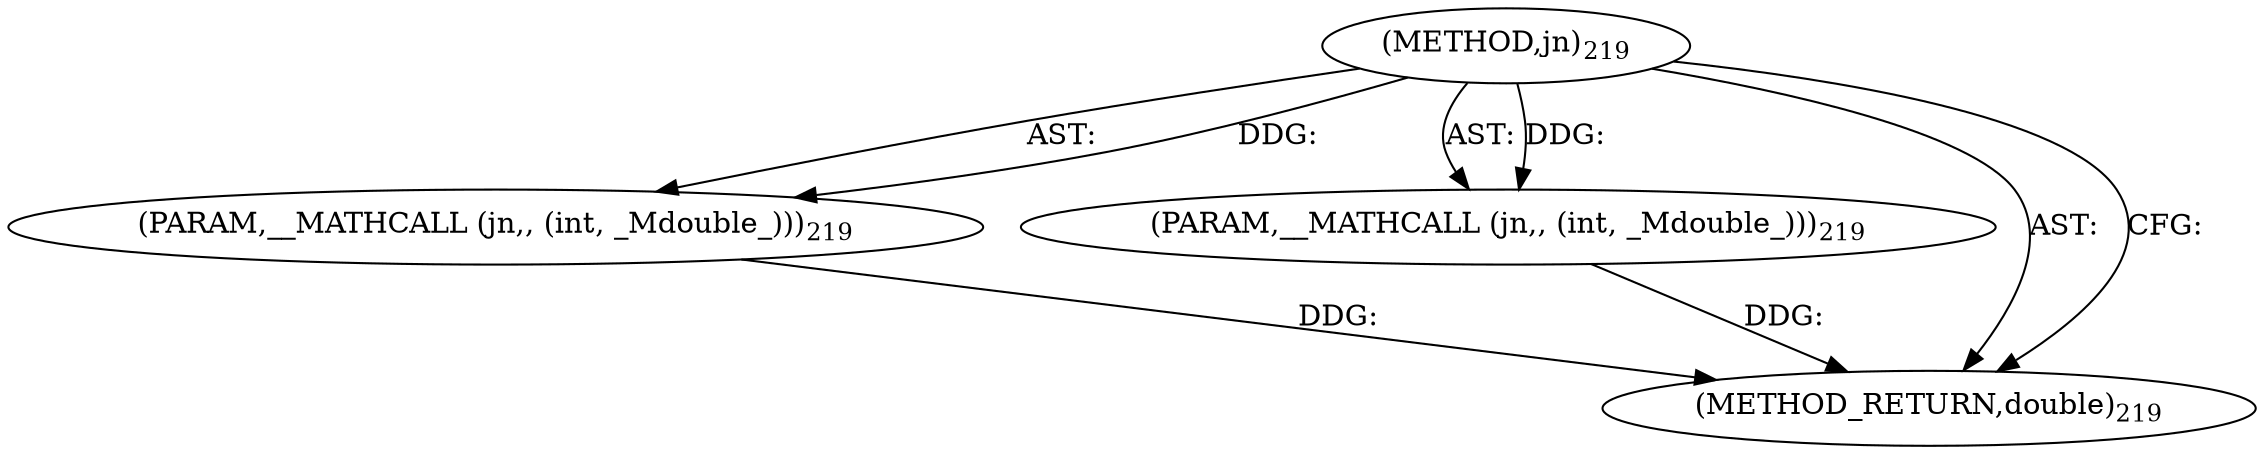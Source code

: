 digraph "jn" {  
"20585" [label = <(METHOD,jn)<SUB>219</SUB>> ]
"20586" [label = <(PARAM,__MATHCALL (jn,, (int, _Mdouble_)))<SUB>219</SUB>> ]
"20587" [label = <(PARAM,__MATHCALL (jn,, (int, _Mdouble_)))<SUB>219</SUB>> ]
"20588" [label = <(METHOD_RETURN,double)<SUB>219</SUB>> ]
  "20585" -> "20586"  [ label = "AST: "] 
  "20585" -> "20587"  [ label = "AST: "] 
  "20585" -> "20588"  [ label = "AST: "] 
  "20585" -> "20588"  [ label = "CFG: "] 
  "20586" -> "20588"  [ label = "DDG: "] 
  "20587" -> "20588"  [ label = "DDG: "] 
  "20585" -> "20586"  [ label = "DDG: "] 
  "20585" -> "20587"  [ label = "DDG: "] 
}
